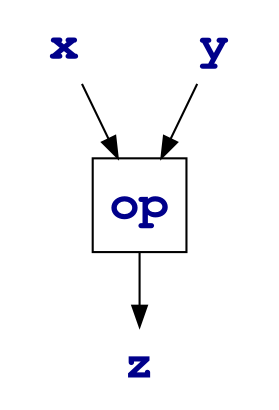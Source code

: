 digraph G {
    graph [dpi="300"]   
    node [shape=square, fontsize="24", fontname="courier bold", fontcolor="blue4"]
    edge [fontsize="24", fontname="courier bold", fontcolor="blue4"]

    in1    [label="x", shape="none"]
    in2    [label="y", shape="none"]
    op     [label="op"]
    result [label="z", shape="none"]
    
    in1 -> op -> result
    in2 -> op
}
